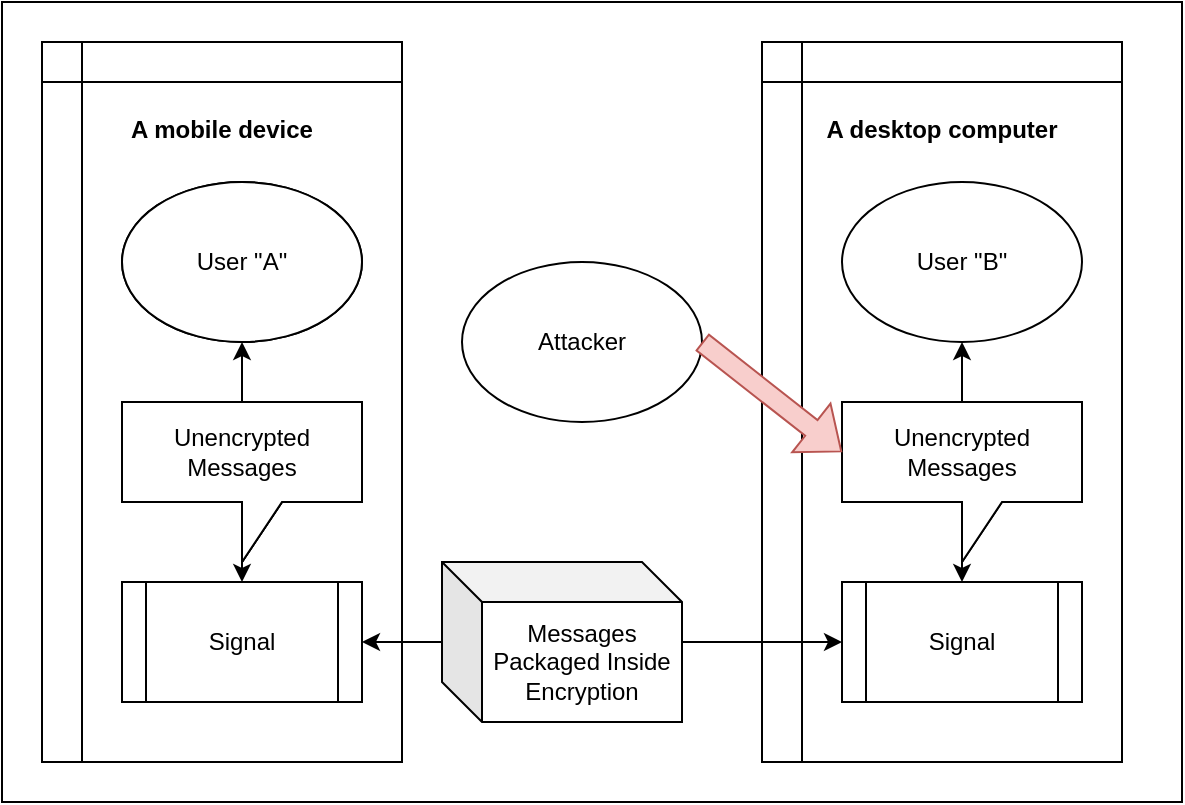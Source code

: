 <mxfile version="20.6.0" type="device"><diagram id="8U5kSokdOnapHZrO_Y23" name="Page-1"><mxGraphModel dx="1422" dy="780" grid="1" gridSize="10" guides="1" tooltips="1" connect="1" arrows="1" fold="1" page="1" pageScale="1" pageWidth="850" pageHeight="1100" math="0" shadow="0"><root><mxCell id="0"/><mxCell id="1" parent="0"/><mxCell id="X6WSKAWQTrG9vV_kaRQ7-15" value="" style="rounded=0;whiteSpace=wrap;html=1;" vertex="1" parent="1"><mxGeometry x="20" y="270" width="590" height="400" as="geometry"/></mxCell><mxCell id="X6WSKAWQTrG9vV_kaRQ7-30" value="&lt;div&gt;&lt;b&gt;A desktop computer&lt;br&gt;&lt;/b&gt;&lt;/div&gt;&lt;div&gt;&lt;b&gt;&lt;br&gt;&lt;/b&gt;&lt;/div&gt;&lt;div&gt;&lt;b&gt;&lt;br&gt;&lt;/b&gt;&lt;/div&gt;&lt;div&gt;&lt;b&gt;&lt;br&gt;&lt;/b&gt;&lt;/div&gt;&lt;div&gt;&lt;b&gt;&lt;br&gt;&lt;/b&gt;&lt;/div&gt;&lt;div&gt;&lt;b&gt;&lt;br&gt;&lt;/b&gt;&lt;/div&gt;&lt;div&gt;&lt;b&gt;&lt;br&gt;&lt;/b&gt;&lt;/div&gt;&lt;div&gt;&lt;b&gt;&lt;br&gt;&lt;/b&gt;&lt;/div&gt;&lt;div&gt;&lt;b&gt;&lt;br&gt;&lt;/b&gt;&lt;/div&gt;&lt;div&gt;&lt;b&gt;&lt;br&gt;&lt;/b&gt;&lt;/div&gt;&lt;div&gt;&lt;b&gt;&lt;br&gt;&lt;/b&gt;&lt;/div&gt;&lt;div&gt;&lt;b&gt;&lt;br&gt;&lt;/b&gt;&lt;/div&gt;&lt;div&gt;&lt;b&gt;&lt;br&gt;&lt;/b&gt;&lt;/div&gt;&lt;div&gt;&lt;b&gt;&lt;br&gt;&lt;/b&gt;&lt;/div&gt;&lt;div&gt;&lt;b&gt;&lt;br&gt;&lt;/b&gt;&lt;/div&gt;&lt;div&gt;&lt;b&gt;&lt;br&gt;&lt;/b&gt;&lt;/div&gt;&lt;div&gt;&lt;b&gt;&lt;br&gt;&lt;/b&gt;&lt;/div&gt;&lt;div&gt;&lt;b&gt;&lt;br&gt;&lt;/b&gt;&lt;/div&gt;&lt;div&gt;&lt;b&gt;&lt;br&gt;&lt;/b&gt;&lt;/div&gt;&lt;div&gt;&lt;b&gt;&lt;br&gt;&lt;/b&gt;&lt;/div&gt;" style="shape=internalStorage;whiteSpace=wrap;html=1;backgroundOutline=1;rounded=0;" vertex="1" parent="1"><mxGeometry x="400" y="290" width="180" height="360" as="geometry"/></mxCell><mxCell id="X6WSKAWQTrG9vV_kaRQ7-29" value="&lt;div&gt;&lt;b&gt;A mobile device&lt;/b&gt;&lt;/div&gt;&lt;div&gt;&lt;b&gt;&lt;br&gt;&lt;/b&gt;&lt;/div&gt;&lt;div&gt;&lt;b&gt;&lt;br&gt;&lt;/b&gt;&lt;/div&gt;&lt;div&gt;&lt;b&gt;&lt;br&gt;&lt;/b&gt;&lt;/div&gt;&lt;div&gt;&lt;b&gt;&lt;br&gt;&lt;/b&gt;&lt;/div&gt;&lt;div&gt;&lt;b&gt;&lt;br&gt;&lt;/b&gt;&lt;/div&gt;&lt;div&gt;&lt;b&gt;&lt;br&gt;&lt;/b&gt;&lt;/div&gt;&lt;div&gt;&lt;b&gt;&lt;br&gt;&lt;/b&gt;&lt;/div&gt;&lt;div&gt;&lt;b&gt;&lt;br&gt;&lt;/b&gt;&lt;/div&gt;&lt;div&gt;&lt;b&gt;&lt;br&gt;&lt;/b&gt;&lt;/div&gt;&lt;div&gt;&lt;b&gt;&lt;br&gt;&lt;/b&gt;&lt;/div&gt;&lt;div&gt;&lt;b&gt;&lt;br&gt;&lt;/b&gt;&lt;/div&gt;&lt;div&gt;&lt;b&gt;&lt;br&gt;&lt;/b&gt;&lt;/div&gt;&lt;div&gt;&lt;b&gt;&lt;br&gt;&lt;/b&gt;&lt;/div&gt;&lt;div&gt;&lt;b&gt;&lt;br&gt;&lt;/b&gt;&lt;/div&gt;&lt;div&gt;&lt;b&gt;&lt;br&gt;&lt;/b&gt;&lt;/div&gt;&lt;div&gt;&lt;b&gt;&lt;br&gt;&lt;/b&gt;&lt;/div&gt;&lt;div&gt;&lt;b&gt;&lt;br&gt;&lt;/b&gt;&lt;/div&gt;&lt;div&gt;&lt;b&gt;&lt;br&gt;&lt;/b&gt;&lt;/div&gt;&lt;div&gt;&lt;b&gt;&lt;br&gt;&lt;/b&gt;&lt;/div&gt;" style="shape=internalStorage;whiteSpace=wrap;html=1;backgroundOutline=1;rounded=0;" vertex="1" parent="1"><mxGeometry x="40" y="290" width="180" height="360" as="geometry"/></mxCell><mxCell id="X6WSKAWQTrG9vV_kaRQ7-1" value="User &quot;B&quot;" style="ellipse;whiteSpace=wrap;html=1;" vertex="1" parent="1"><mxGeometry x="440" y="360" width="120" height="80" as="geometry"/></mxCell><mxCell id="X6WSKAWQTrG9vV_kaRQ7-2" value="User &quot;A&quot;" style="ellipse;whiteSpace=wrap;html=1;" vertex="1" parent="1"><mxGeometry x="80" y="360" width="120" height="80" as="geometry"/></mxCell><mxCell id="X6WSKAWQTrG9vV_kaRQ7-13" value="Unencrypted Messages" style="shape=callout;whiteSpace=wrap;html=1;perimeter=calloutPerimeter;" vertex="1" parent="1"><mxGeometry x="440" y="470" width="120" height="80" as="geometry"/></mxCell><mxCell id="X6WSKAWQTrG9vV_kaRQ7-17" value="Signal" style="shape=process;whiteSpace=wrap;html=1;backgroundOutline=1;rounded=0;" vertex="1" parent="1"><mxGeometry x="440" y="560" width="120" height="60" as="geometry"/></mxCell><mxCell id="X6WSKAWQTrG9vV_kaRQ7-18" value="Signal" style="shape=process;whiteSpace=wrap;html=1;backgroundOutline=1;rounded=0;" vertex="1" parent="1"><mxGeometry x="80" y="560" width="120" height="60" as="geometry"/></mxCell><mxCell id="X6WSKAWQTrG9vV_kaRQ7-19" value="Unencrypted Messages" style="shape=callout;whiteSpace=wrap;html=1;perimeter=calloutPerimeter;" vertex="1" parent="1"><mxGeometry x="80" y="470" width="120" height="80" as="geometry"/></mxCell><mxCell id="X6WSKAWQTrG9vV_kaRQ7-20" value="" style="endArrow=classic;startArrow=classic;html=1;rounded=0;entryX=0.5;entryY=1;entryDx=0;entryDy=0;exitX=0.5;exitY=0;exitDx=0;exitDy=0;" edge="1" parent="1" source="X6WSKAWQTrG9vV_kaRQ7-17" target="X6WSKAWQTrG9vV_kaRQ7-1"><mxGeometry width="50" height="50" relative="1" as="geometry"><mxPoint x="440" y="510" as="sourcePoint"/><mxPoint x="490" y="460" as="targetPoint"/></mxGeometry></mxCell><mxCell id="X6WSKAWQTrG9vV_kaRQ7-21" value="Unencrypted Messages" style="shape=callout;whiteSpace=wrap;html=1;perimeter=calloutPerimeter;" vertex="1" parent="1"><mxGeometry x="440" y="470" width="120" height="80" as="geometry"/></mxCell><mxCell id="X6WSKAWQTrG9vV_kaRQ7-22" value="User &quot;A&quot;" style="ellipse;whiteSpace=wrap;html=1;" vertex="1" parent="1"><mxGeometry x="80" y="360" width="120" height="80" as="geometry"/></mxCell><mxCell id="X6WSKAWQTrG9vV_kaRQ7-23" value="Unencrypted Messages" style="shape=callout;whiteSpace=wrap;html=1;perimeter=calloutPerimeter;" vertex="1" parent="1"><mxGeometry x="80" y="470" width="120" height="80" as="geometry"/></mxCell><mxCell id="X6WSKAWQTrG9vV_kaRQ7-24" value="Signal" style="shape=process;whiteSpace=wrap;html=1;backgroundOutline=1;rounded=0;" vertex="1" parent="1"><mxGeometry x="80" y="560" width="120" height="60" as="geometry"/></mxCell><mxCell id="X6WSKAWQTrG9vV_kaRQ7-25" value="" style="endArrow=classic;startArrow=classic;html=1;rounded=0;entryX=0.5;entryY=1;entryDx=0;entryDy=0;exitX=0.5;exitY=0;exitDx=0;exitDy=0;" edge="1" parent="1" source="X6WSKAWQTrG9vV_kaRQ7-24" target="X6WSKAWQTrG9vV_kaRQ7-22"><mxGeometry width="50" height="50" relative="1" as="geometry"><mxPoint x="80" y="510" as="sourcePoint"/><mxPoint x="130" y="460" as="targetPoint"/></mxGeometry></mxCell><mxCell id="X6WSKAWQTrG9vV_kaRQ7-26" value="Unencrypted Messages" style="shape=callout;whiteSpace=wrap;html=1;perimeter=calloutPerimeter;" vertex="1" parent="1"><mxGeometry x="80" y="470" width="120" height="80" as="geometry"/></mxCell><mxCell id="X6WSKAWQTrG9vV_kaRQ7-28" value="" style="endArrow=classic;startArrow=classic;html=1;rounded=0;entryX=0;entryY=0.5;entryDx=0;entryDy=0;" edge="1" parent="1" source="X6WSKAWQTrG9vV_kaRQ7-24" target="X6WSKAWQTrG9vV_kaRQ7-17"><mxGeometry width="50" height="50" relative="1" as="geometry"><mxPoint x="400" y="510" as="sourcePoint"/><mxPoint x="450" y="460" as="targetPoint"/></mxGeometry></mxCell><mxCell id="X6WSKAWQTrG9vV_kaRQ7-27" value="Messages Packaged Inside Encryption" style="shape=cube;whiteSpace=wrap;html=1;boundedLbl=1;backgroundOutline=1;darkOpacity=0.05;darkOpacity2=0.1;rounded=0;" vertex="1" parent="1"><mxGeometry x="240" y="550" width="120" height="80" as="geometry"/></mxCell><mxCell id="X6WSKAWQTrG9vV_kaRQ7-31" value="Attacker" style="ellipse;whiteSpace=wrap;html=1;rounded=0;" vertex="1" parent="1"><mxGeometry x="250" y="400" width="120" height="80" as="geometry"/></mxCell><mxCell id="X6WSKAWQTrG9vV_kaRQ7-32" value="" style="shape=flexArrow;endArrow=classic;html=1;rounded=0;exitX=1;exitY=0.5;exitDx=0;exitDy=0;entryX=0;entryY=0;entryDx=0;entryDy=25;entryPerimeter=0;fillColor=#f8cecc;strokeColor=#b85450;" edge="1" parent="1" source="X6WSKAWQTrG9vV_kaRQ7-31" target="X6WSKAWQTrG9vV_kaRQ7-21"><mxGeometry width="50" height="50" relative="1" as="geometry"><mxPoint x="400" y="540" as="sourcePoint"/><mxPoint x="450" y="490" as="targetPoint"/></mxGeometry></mxCell></root></mxGraphModel></diagram></mxfile>